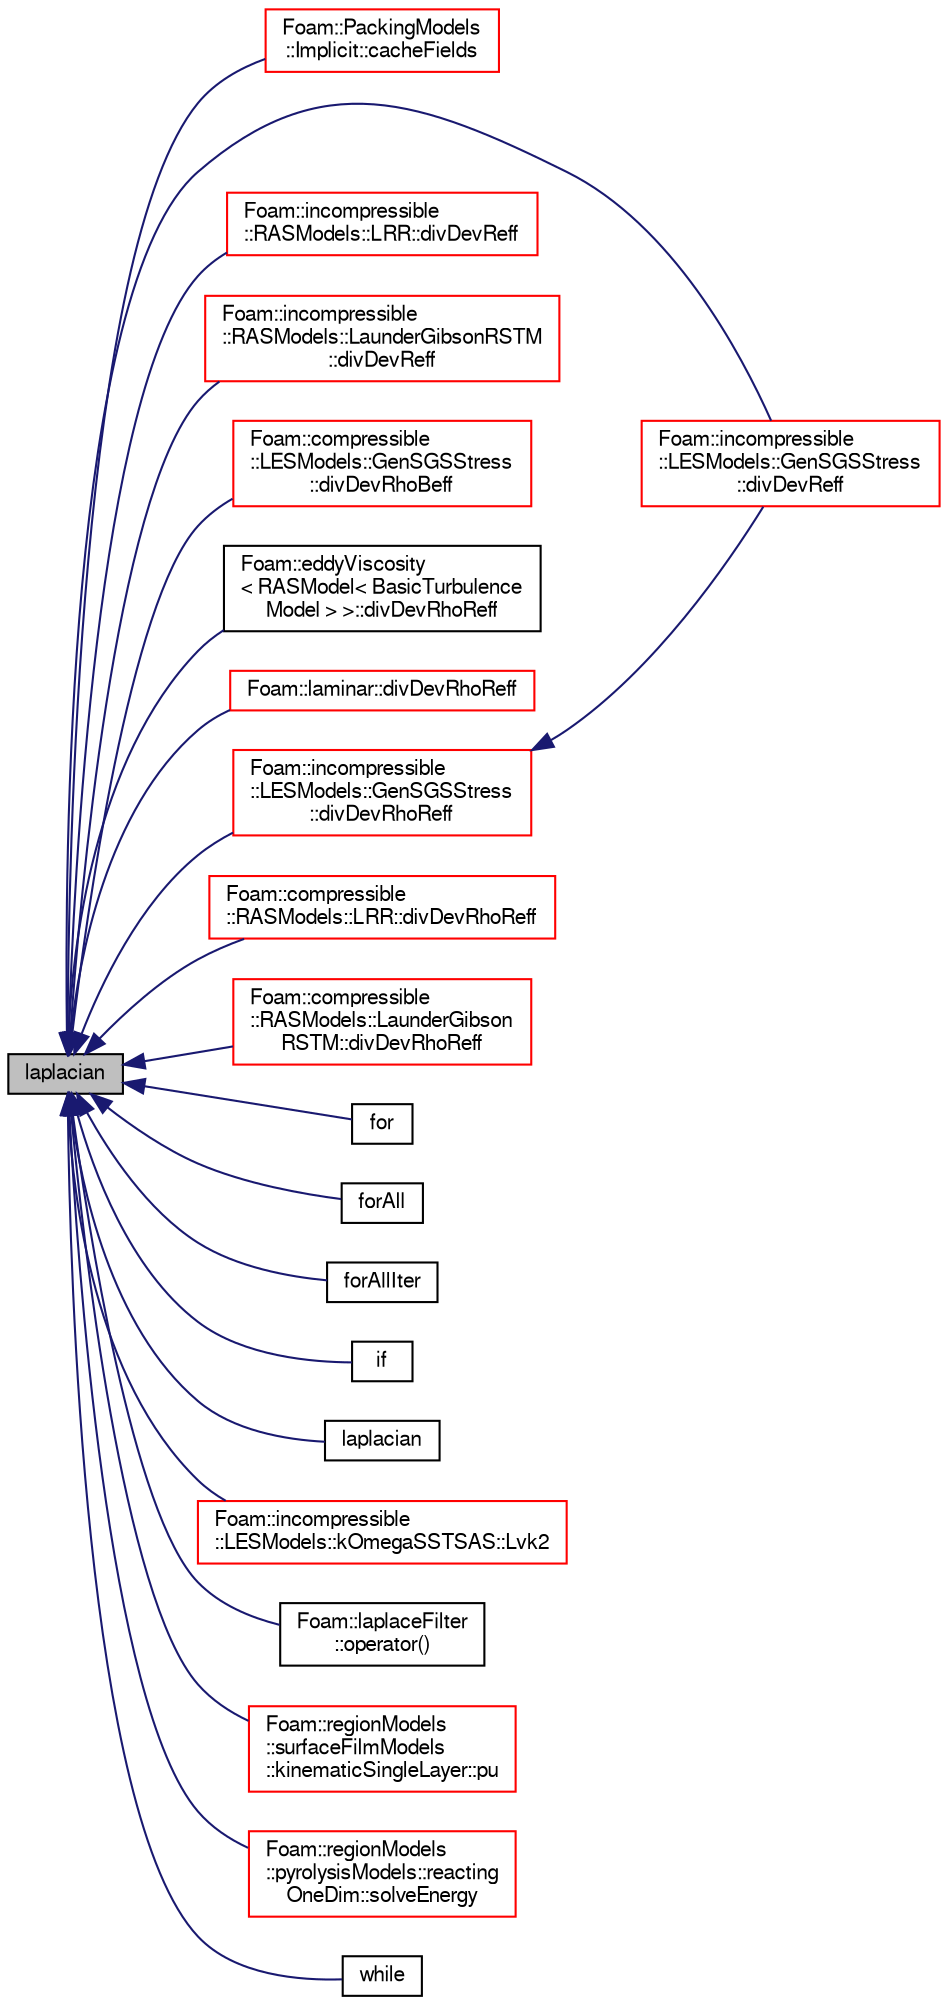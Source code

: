 digraph "laplacian"
{
  bgcolor="transparent";
  edge [fontname="FreeSans",fontsize="10",labelfontname="FreeSans",labelfontsize="10"];
  node [fontname="FreeSans",fontsize="10",shape=record];
  rankdir="LR";
  Node16189 [label="laplacian",height=0.2,width=0.4,color="black", fillcolor="grey75", style="filled", fontcolor="black"];
  Node16189 -> Node16190 [dir="back",color="midnightblue",fontsize="10",style="solid",fontname="FreeSans"];
  Node16190 [label="Foam::PackingModels\l::Implicit::cacheFields",height=0.2,width=0.4,color="red",URL="$a24254.html#a6005414ac27ae3e0b5a783ba216c1906",tooltip="Calculate the inter particles stresses. "];
  Node16189 -> Node16192 [dir="back",color="midnightblue",fontsize="10",style="solid",fontname="FreeSans"];
  Node16192 [label="Foam::incompressible\l::LESModels::GenSGSStress\l::divDevReff",height=0.2,width=0.4,color="red",URL="$a30850.html#a028ac2eaccc9a479009b15cc6e21a89e",tooltip="Return the deviatoric part of the effective sub-grid. "];
  Node16189 -> Node16195 [dir="back",color="midnightblue",fontsize="10",style="solid",fontname="FreeSans"];
  Node16195 [label="Foam::incompressible\l::RASModels::LRR::divDevReff",height=0.2,width=0.4,color="red",URL="$a31062.html#a028ac2eaccc9a479009b15cc6e21a89e",tooltip="Return the source term for the momentum equation. "];
  Node16189 -> Node16197 [dir="back",color="midnightblue",fontsize="10",style="solid",fontname="FreeSans"];
  Node16197 [label="Foam::incompressible\l::RASModels::LaunderGibsonRSTM\l::divDevReff",height=0.2,width=0.4,color="red",URL="$a31042.html#a028ac2eaccc9a479009b15cc6e21a89e",tooltip="Return the source term for the momentum equation. "];
  Node16189 -> Node16199 [dir="back",color="midnightblue",fontsize="10",style="solid",fontname="FreeSans"];
  Node16199 [label="Foam::compressible\l::LESModels::GenSGSStress\l::divDevRhoBeff",height=0.2,width=0.4,color="red",URL="$a30626.html#abb568bf10d2e3a2623bb4d30a613ee61",tooltip="Returns divergence of B : i.e. the additional term in the. "];
  Node16189 -> Node16201 [dir="back",color="midnightblue",fontsize="10",style="solid",fontname="FreeSans"];
  Node16201 [label="Foam::eddyViscosity\l\< RASModel\< BasicTurbulence\lModel \> \>::divDevRhoReff",height=0.2,width=0.4,color="black",URL="$a31198.html#a7a84f03623a3b4ff20fa30a6fe6862a6",tooltip="Return the source term for the momentum equation. "];
  Node16189 -> Node16202 [dir="back",color="midnightblue",fontsize="10",style="solid",fontname="FreeSans"];
  Node16202 [label="Foam::laminar::divDevRhoReff",height=0.2,width=0.4,color="red",URL="$a31202.html#a7a84f03623a3b4ff20fa30a6fe6862a6",tooltip="Return the source term for the momentum equation. "];
  Node16189 -> Node16205 [dir="back",color="midnightblue",fontsize="10",style="solid",fontname="FreeSans"];
  Node16205 [label="Foam::incompressible\l::LESModels::GenSGSStress\l::divDevRhoReff",height=0.2,width=0.4,color="red",URL="$a30850.html#a1d0345d58cf17e030967c2b77a4477d6",tooltip="Return the deviatoric part of the effective sub-grid. "];
  Node16205 -> Node16192 [dir="back",color="midnightblue",fontsize="10",style="solid",fontname="FreeSans"];
  Node16189 -> Node16206 [dir="back",color="midnightblue",fontsize="10",style="solid",fontname="FreeSans"];
  Node16206 [label="Foam::compressible\l::RASModels::LRR::divDevRhoReff",height=0.2,width=0.4,color="red",URL="$a30754.html#aa12adb63c23514f99452c7c05b5b4cbc",tooltip="Return the source term for the momentum equation. "];
  Node16189 -> Node16208 [dir="back",color="midnightblue",fontsize="10",style="solid",fontname="FreeSans"];
  Node16208 [label="Foam::compressible\l::RASModels::LaunderGibson\lRSTM::divDevRhoReff",height=0.2,width=0.4,color="red",URL="$a30746.html#aa12adb63c23514f99452c7c05b5b4cbc",tooltip="Return the source term for the momentum equation. "];
  Node16189 -> Node16210 [dir="back",color="midnightblue",fontsize="10",style="solid",fontname="FreeSans"];
  Node16210 [label="for",height=0.2,width=0.4,color="black",URL="$a38084.html#af24e97c500d159f92c281d2129a10bb0"];
  Node16189 -> Node16211 [dir="back",color="midnightblue",fontsize="10",style="solid",fontname="FreeSans"];
  Node16211 [label="forAll",height=0.2,width=0.4,color="black",URL="$a38177.html#a10c29c5a8ec21260e2867f83e0bbd2b6"];
  Node16189 -> Node16212 [dir="back",color="midnightblue",fontsize="10",style="solid",fontname="FreeSans"];
  Node16212 [label="forAllIter",height=0.2,width=0.4,color="black",URL="$a38756.html#aaaca96f2de03e39be860dca1ff20ef39"];
  Node16189 -> Node16213 [dir="back",color="midnightblue",fontsize="10",style="solid",fontname="FreeSans"];
  Node16213 [label="if",height=0.2,width=0.4,color="black",URL="$a38027.html#a8b7f998449b569bf0b55d8c54cbac3cc"];
  Node16189 -> Node16214 [dir="back",color="midnightblue",fontsize="10",style="solid",fontname="FreeSans"];
  Node16214 [label="laplacian",height=0.2,width=0.4,color="black",URL="$a21134.html#a68757bc85dfa76c0383a4b72ba9dae95"];
  Node16189 -> Node16215 [dir="back",color="midnightblue",fontsize="10",style="solid",fontname="FreeSans"];
  Node16215 [label="Foam::incompressible\l::LESModels::kOmegaSSTSAS::Lvk2",height=0.2,width=0.4,color="red",URL="$a30866.html#adefdb260895781c823d2ab3873f755af"];
  Node16189 -> Node16218 [dir="back",color="midnightblue",fontsize="10",style="solid",fontname="FreeSans"];
  Node16218 [label="Foam::laplaceFilter\l::operator()",height=0.2,width=0.4,color="black",URL="$a31134.html#a57f485be4b718f128b5c974aea60a703"];
  Node16189 -> Node16219 [dir="back",color="midnightblue",fontsize="10",style="solid",fontname="FreeSans"];
  Node16219 [label="Foam::regionModels\l::surfaceFilmModels\l::kinematicSingleLayer::pu",height=0.2,width=0.4,color="red",URL="$a29042.html#af857966cb5b12af455a84af2f9f65b98",tooltip="Explicit pressure source contribution. "];
  Node16189 -> Node16222 [dir="back",color="midnightblue",fontsize="10",style="solid",fontname="FreeSans"];
  Node16222 [label="Foam::regionModels\l::pyrolysisModels::reacting\lOneDim::solveEnergy",height=0.2,width=0.4,color="red",URL="$a28978.html#a533e6e7fb2c00cd976a89d545355000c",tooltip="Solve energy. "];
  Node16189 -> Node16224 [dir="back",color="midnightblue",fontsize="10",style="solid",fontname="FreeSans"];
  Node16224 [label="while",height=0.2,width=0.4,color="black",URL="$a38027.html#ab13470e79e249d04c443bf59be9ff31d"];
}
